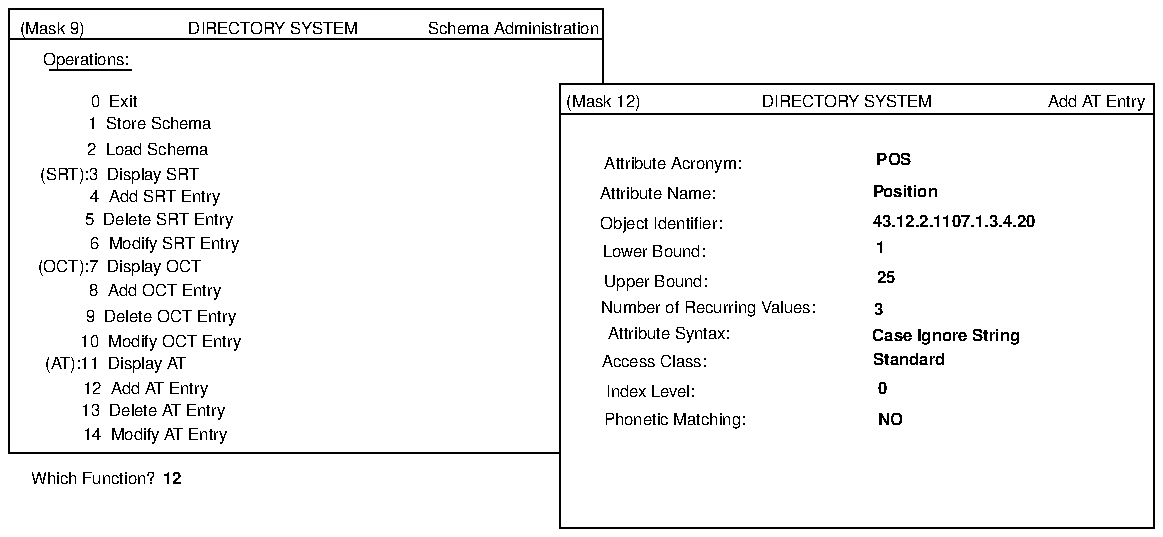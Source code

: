 ...\" @OSF_COPYRIGHT@
...\" COPYRIGHT NOTICE
...\" Copyright (c) 1990, 1991, 1992, 1993, 1994 Open Software Foundation, Inc.
...\" ALL RIGHTS RESERVED (DCE).  See the file named COPYRIGHT.DCE for
...\" the full copyright text.
...\" 
...\" HISTORY
...\" $Log: fig21.addatentry.pic,v $
...\" Revision 1.1.2.1  1994/08/04  21:02:34  hal
...\" 	Create DCE GDS Admin Gd & Ref from GDS parts of Adm Gd & Cmd Ref; fix log
...\" 	[1994/08/04  20:38:06  hal]
...\"
...\" 	Create DCE GDS Admin Gd & Ref from GDS parts of Adm Gd & Cmd Ref; fix log leaders if needed
...\"
...\" 	Creating GDS Admin Gd & Ref from Admin book.extended, Cmd Ref
...\"
...\" Revision 1.1.4.3  1994/06/13  18:00:17  devobj
...\" 	cr10872 - fix copyright
...\" 	[1994/06/13  17:59:00  devobj]
...\" 
...\" Revision 1.1.4.2  1993/08/12  17:20:30  buckler
...\" 	{edit, R1.0.2}
...\" 	Prentice-Hall editorial changes.
...\" 	[1993/08/12  17:04:51  buckler]
...\" 
...\" Revision 1.1.2.3  1993/02/20  14:32:35  rnollman
...\" 	fixed for final draft
...\" 	[1993/02/20  14:32:08  rnollman]
...\" 
...\" Revision 1.1.2.2  1993/02/15  20:50:00  rnollman
...\" 	new illustration
...\" 	[1993/02/15  20:49:26  rnollman]
...\" 
...\" $EndLog$
.PS
scale = 106.667
"\f(HB\s6NO\s0\fP"  at 470, 58
"\f(HB\s6Case Ignore String\s0\fP"  at 500, 103
"\f(HB\s6Standard\s0\fP"  at 480, 90
"\f(HB\s60\s0\fP"  at 466, 75
"\f(HB\s63\s0\fP"  at 464, 117
"\f(HB\s625\s0\fP"  at 468, 134
"\f(HB\s61\s0\fP"  at 465, 150
"\f(HB\s643.12.2.1107.1.3.4.20\s0\fP"  at 504, 164
"\f(HB\s6Position\s0\fP"  at 478, 180
"\f(HB\s6POS\s0\fP"  at 472, 197
"\fH\s6Attribute Acronym:\s0\fP"  at 354, 195
line   from 317, 277 \
	to 317, 237 
line   from 0, 40 \
	to 294, 40 
line   from 295, 237 \
	to 611, 237 
line   from 295, 237 \
	to 611, 237 
"\fH\s6Schema Administration\s0\fP"  at 269, 267
"\fH\s6(Mask 9)\s0\fP"  at 23, 267
line   from 0, 277 \
	to 0, 40 
"\fH\s6Which Function?\s0\fP"  at 45, 27
"\fH\s6\s0\fP"  at 275, 98
line   from 0, 261 \
	to 317, 261 
"\fH\s6DIRECTORY SYSTEM\s0\fP"  at 141, 267
line   from 1, 277 \
	to 317, 277 
"\fH\s614  Modify AT Entry\s0\fP"  at 78, 50
"\fH\s613  Delete AT Entry\s0\fP"  at 77, 63
"\fH\s612  Add AT Entry\s0\fP"  at 73, 75
"\fH\s6(AT):11  Display AT\s0\fP"  at 57, 88
"\fH\s610  Modify OCT Entry\s0\fP"  at 81, 100
"\fH\s69  Delete OCT Entry\s0\fP"  at 81, 113
"\fH\s68  Add OCT Entry\s0\fP"  at 78, 127
"\fH\s6(OCT):7  Display OCT\s0\fP"  at 59, 140
"\fH\s66  Modify SRT Entry\s0\fP"  at 83, 152
"\fH\s65  Delete SRT Entry\s0\fP"  at 80, 165
line   from 22, 244 \
	to 65, 244 
"\fH\s6Operations:\s0\fP"  at 41, 250
"\fH\s64  Add SRT Entry\s0\fP"  at 78, 177
"\fH\s6(SRT):3  Display SRT\s0\fP"  at 59, 189
"\fH\s62  Load Schema\s0\fP"  at 74, 202
"\fH\s61  Store Schema\s0\fP"  at 75, 216
"\fH\s60  Exit\s0\fP"  at 56, 228
"\fH\s6Attribute Name:\s0\fP"  at 346, 179
"\fH\s6Object Identifier:\s0\fP"  at 348, 163
"\fH\s6Lower Bound:\s0\fP"  at 344, 148
"\fH\s6Upper Bound:\s0\fP"  at 345, 132
"\fH\s6Number of Recurring Values:\s0\fP"  at 373, 118
"\fH\s6Access Class:\s0\fP"  at 344, 89
"\fH\s6Index Level:\s0\fP"  at 342, 73
"\fH\s6Phonetic Matching:\s0\fP"  at 355, 58
"\fH\s6Attribute Syntax:\s0\fP"  at 352, 104
"\fH\s6(Mask 12)\s0\fP"  at 317, 228
line   from 294, 0 \
	to 611, 0 
line   from 611, 237 \
	to 611, 0 
line   from 294, 237 \
	to 294, 0 
line   from 294, 221 \
	to 611, 221 
line   from 294, 221 \
	to 611, 221 
line   from 294, 0 \
	to 555, 0 
line   from 294, 237 \
	to 294, 0 
line   from 611, 237 \
	to 611, 215 
"\f(HB\s612\s0\fP"  at 87, 27
"\fH\s6Add AT Entry\s0\fP"  at 580, 228
"\fH\s6DIRECTORY SYSTEM\s0\fP"  at 447, 228
.PE
